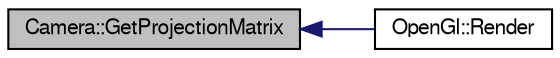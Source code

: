 digraph G
{
  bgcolor="transparent";
  edge [fontname="FreeSans",fontsize=10,labelfontname="FreeSans",labelfontsize=10];
  node [fontname="FreeSans",fontsize=10,shape=record];
  rankdir=LR;
  Node1 [label="Camera::GetProjectionMatrix",height=0.2,width=0.4,color="black", fillcolor="grey75", style="filled" fontcolor="black"];
  Node1 -> Node2 [dir=back,color="midnightblue",fontsize=10,style="solid"];
  Node2 [label="OpenGl::Render",height=0.2,width=0.4,color="black",URL="$class_open_gl.html#5ee37b305288c0640f6c370bc7fc1192",tooltip="Render."];
}
